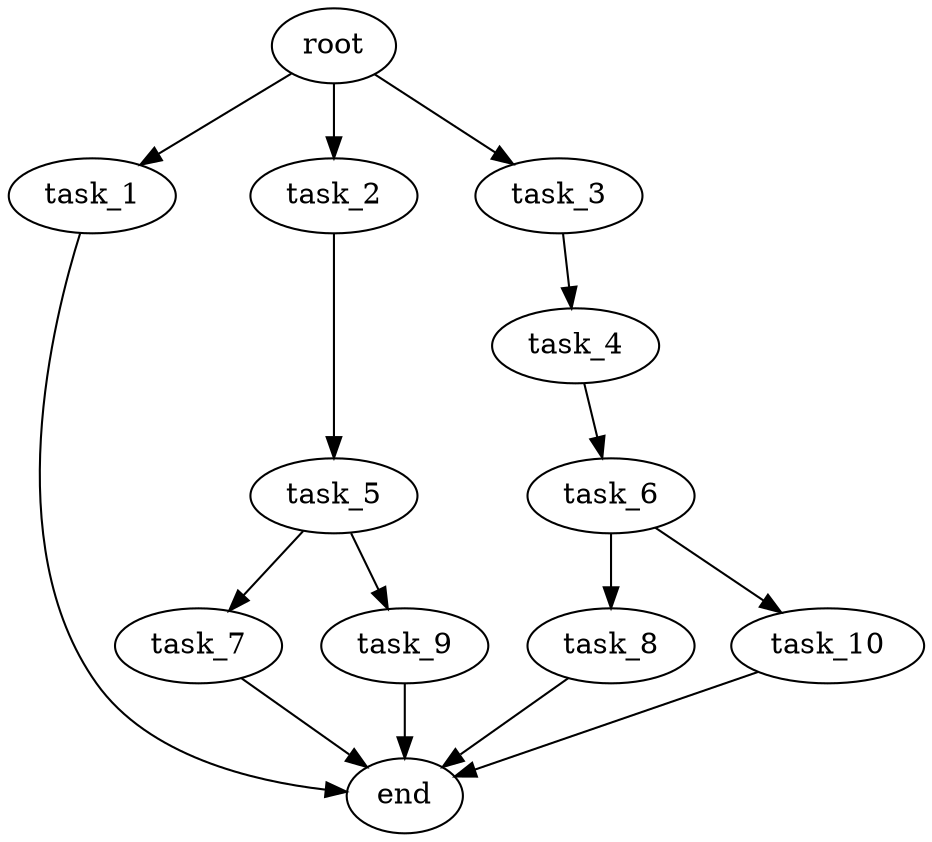 digraph G {
  root [size="0.000000e+00"];
  task_1 [size="7.095280e+09"];
  task_2 [size="4.177522e+09"];
  task_3 [size="1.152619e+09"];
  task_4 [size="2.095447e+08"];
  task_5 [size="3.248357e+09"];
  task_6 [size="8.013420e+09"];
  task_7 [size="6.181635e+09"];
  task_8 [size="8.320427e+09"];
  task_9 [size="9.197778e+09"];
  task_10 [size="8.822107e+08"];
  end [size="0.000000e+00"];

  root -> task_1 [size="1.000000e-12"];
  root -> task_2 [size="1.000000e-12"];
  root -> task_3 [size="1.000000e-12"];
  task_1 -> end [size="1.000000e-12"];
  task_2 -> task_5 [size="3.248357e+08"];
  task_3 -> task_4 [size="2.095447e+07"];
  task_4 -> task_6 [size="8.013420e+08"];
  task_5 -> task_7 [size="6.181635e+08"];
  task_5 -> task_9 [size="9.197778e+08"];
  task_6 -> task_8 [size="8.320427e+08"];
  task_6 -> task_10 [size="8.822107e+07"];
  task_7 -> end [size="1.000000e-12"];
  task_8 -> end [size="1.000000e-12"];
  task_9 -> end [size="1.000000e-12"];
  task_10 -> end [size="1.000000e-12"];
}
